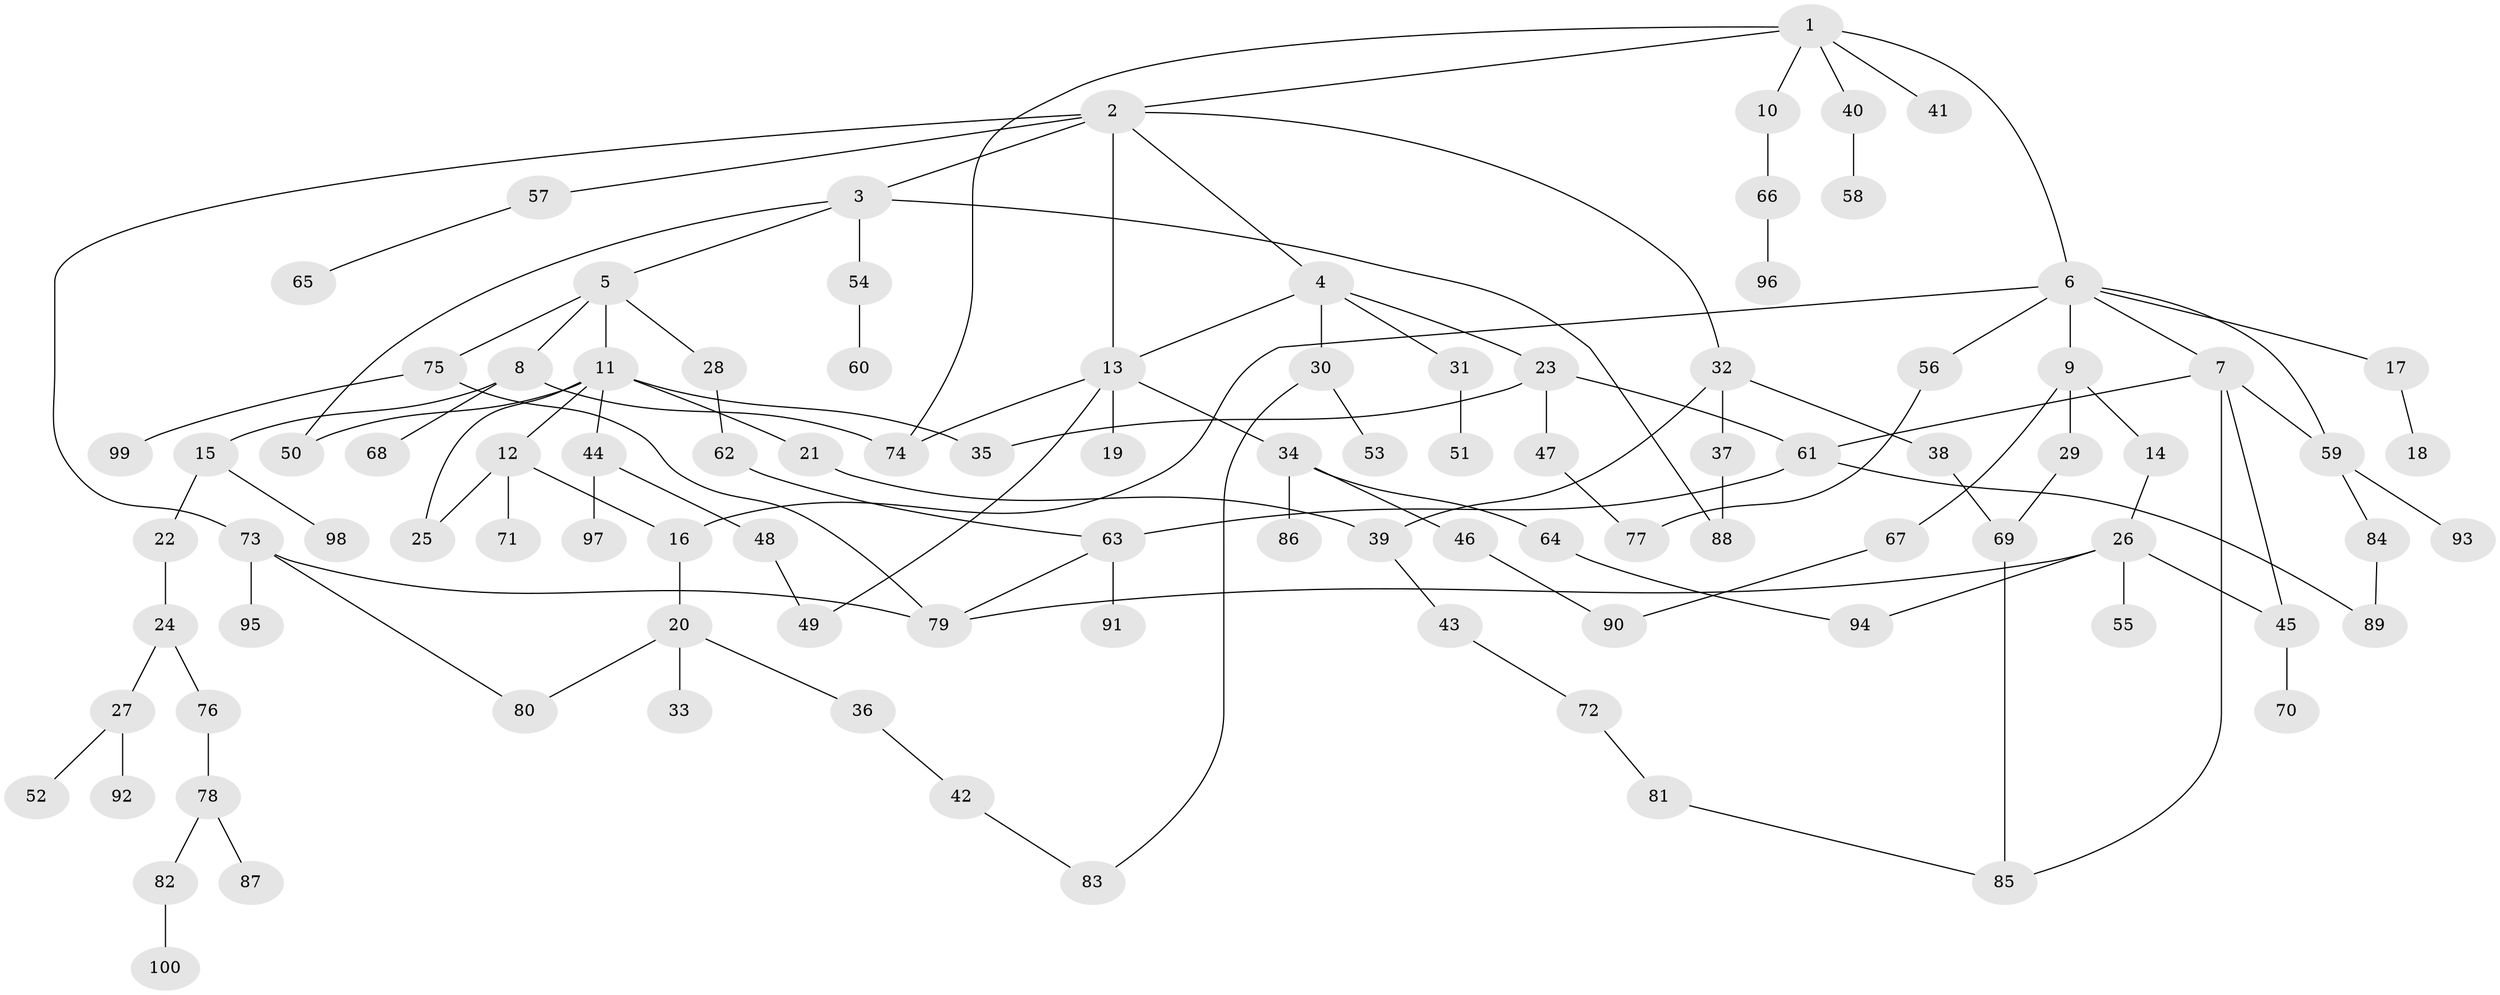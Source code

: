 // Generated by graph-tools (version 1.1) at 2025/54/02/21/25 11:54:43]
// undirected, 100 vertices, 125 edges
graph export_dot {
graph [start="1"]
  node [color=gray90,style=filled];
  1;
  2;
  3;
  4;
  5;
  6;
  7;
  8;
  9;
  10;
  11;
  12;
  13;
  14;
  15;
  16;
  17;
  18;
  19;
  20;
  21;
  22;
  23;
  24;
  25;
  26;
  27;
  28;
  29;
  30;
  31;
  32;
  33;
  34;
  35;
  36;
  37;
  38;
  39;
  40;
  41;
  42;
  43;
  44;
  45;
  46;
  47;
  48;
  49;
  50;
  51;
  52;
  53;
  54;
  55;
  56;
  57;
  58;
  59;
  60;
  61;
  62;
  63;
  64;
  65;
  66;
  67;
  68;
  69;
  70;
  71;
  72;
  73;
  74;
  75;
  76;
  77;
  78;
  79;
  80;
  81;
  82;
  83;
  84;
  85;
  86;
  87;
  88;
  89;
  90;
  91;
  92;
  93;
  94;
  95;
  96;
  97;
  98;
  99;
  100;
  1 -- 2;
  1 -- 6;
  1 -- 10;
  1 -- 40;
  1 -- 41;
  1 -- 74;
  2 -- 3;
  2 -- 4;
  2 -- 13;
  2 -- 32;
  2 -- 57;
  2 -- 73;
  3 -- 5;
  3 -- 54;
  3 -- 88;
  3 -- 50;
  4 -- 23;
  4 -- 30;
  4 -- 31;
  4 -- 13;
  5 -- 8;
  5 -- 11;
  5 -- 28;
  5 -- 75;
  6 -- 7;
  6 -- 9;
  6 -- 17;
  6 -- 56;
  6 -- 59;
  6 -- 16;
  7 -- 61;
  7 -- 85;
  7 -- 59;
  7 -- 45;
  8 -- 15;
  8 -- 68;
  8 -- 74;
  9 -- 14;
  9 -- 29;
  9 -- 67;
  10 -- 66;
  11 -- 12;
  11 -- 21;
  11 -- 25;
  11 -- 35;
  11 -- 44;
  11 -- 50;
  12 -- 16;
  12 -- 71;
  12 -- 25;
  13 -- 19;
  13 -- 34;
  13 -- 49;
  13 -- 74;
  14 -- 26;
  15 -- 22;
  15 -- 98;
  16 -- 20;
  17 -- 18;
  20 -- 33;
  20 -- 36;
  20 -- 80;
  21 -- 39;
  22 -- 24;
  23 -- 47;
  23 -- 61;
  23 -- 35;
  24 -- 27;
  24 -- 76;
  26 -- 45;
  26 -- 55;
  26 -- 94;
  26 -- 79;
  27 -- 52;
  27 -- 92;
  28 -- 62;
  29 -- 69;
  30 -- 53;
  30 -- 83;
  31 -- 51;
  32 -- 37;
  32 -- 38;
  32 -- 39;
  34 -- 46;
  34 -- 64;
  34 -- 86;
  36 -- 42;
  37 -- 88;
  38 -- 69;
  39 -- 43;
  40 -- 58;
  42 -- 83;
  43 -- 72;
  44 -- 48;
  44 -- 97;
  45 -- 70;
  46 -- 90;
  47 -- 77;
  48 -- 49;
  54 -- 60;
  56 -- 77;
  57 -- 65;
  59 -- 84;
  59 -- 93;
  61 -- 89;
  61 -- 63;
  62 -- 63;
  63 -- 91;
  63 -- 79;
  64 -- 94;
  66 -- 96;
  67 -- 90;
  69 -- 85;
  72 -- 81;
  73 -- 79;
  73 -- 80;
  73 -- 95;
  75 -- 99;
  75 -- 79;
  76 -- 78;
  78 -- 82;
  78 -- 87;
  81 -- 85;
  82 -- 100;
  84 -- 89;
}
